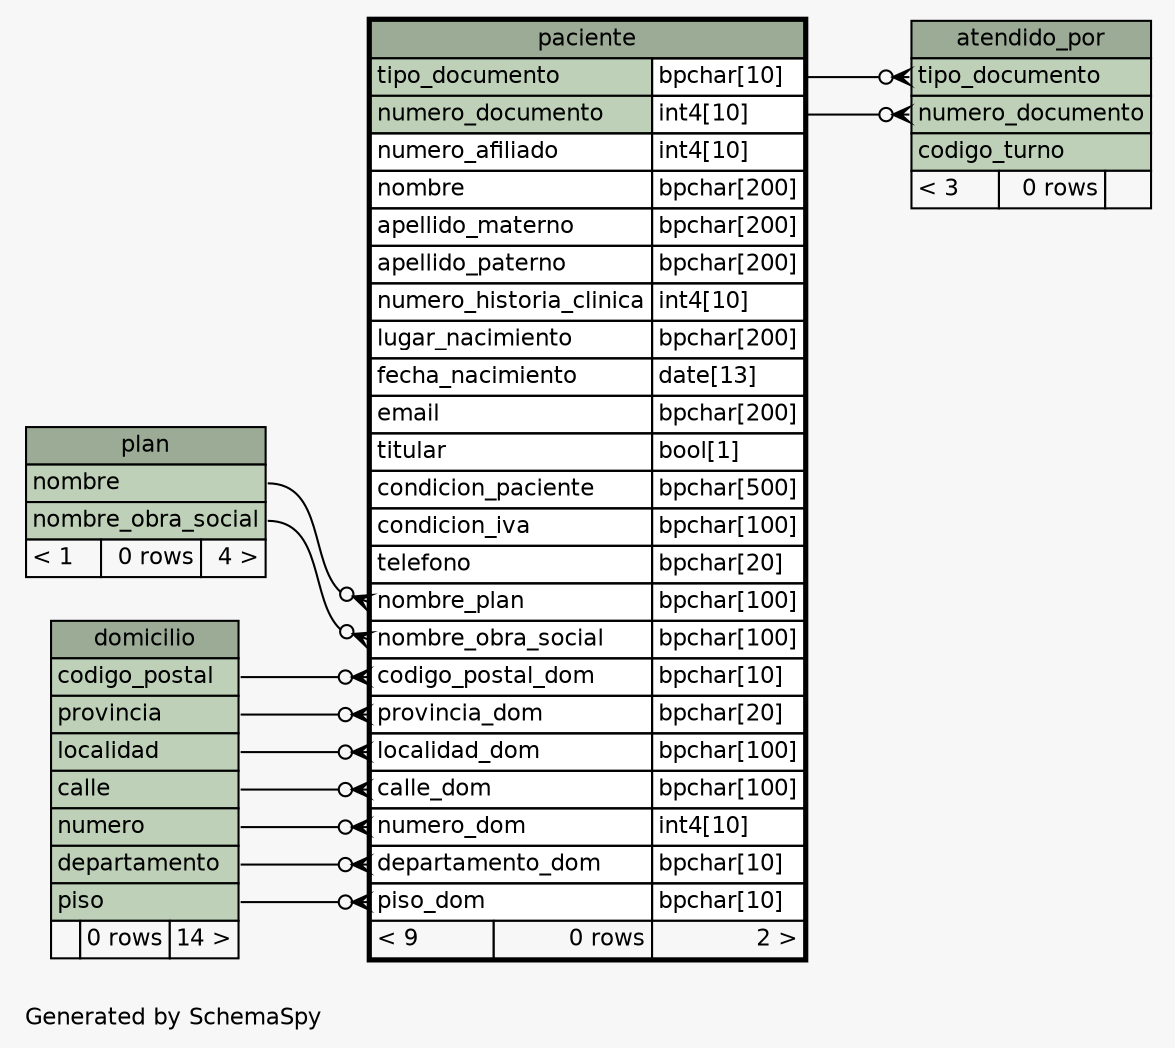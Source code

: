 // dot 2.26.3 on Linux 3.8.0-35-generic
// SchemaSpy rev 590
digraph "oneDegreeRelationshipsDiagram" {
  graph [
    rankdir="RL"
    bgcolor="#f7f7f7"
    label="\nGenerated by SchemaSpy"
    labeljust="l"
    nodesep="0.18"
    ranksep="0.46"
    fontname="Helvetica"
    fontsize="11"
  ];
  node [
    fontname="Helvetica"
    fontsize="11"
    shape="plaintext"
  ];
  edge [
    arrowsize="0.8"
  ];
  "atendido_por":"numero_documento":w -> "paciente":"numero_documento.type":e [arrowhead=none dir=back arrowtail=crowodot];
  "atendido_por":"tipo_documento":w -> "paciente":"tipo_documento.type":e [arrowhead=none dir=back arrowtail=crowodot];
  "paciente":"calle_dom":w -> "domicilio":"calle":e [arrowhead=none dir=back arrowtail=crowodot];
  "paciente":"codigo_postal_dom":w -> "domicilio":"codigo_postal":e [arrowhead=none dir=back arrowtail=crowodot];
  "paciente":"departamento_dom":w -> "domicilio":"departamento":e [arrowhead=none dir=back arrowtail=crowodot];
  "paciente":"localidad_dom":w -> "domicilio":"localidad":e [arrowhead=none dir=back arrowtail=crowodot];
  "paciente":"nombre_obra_social":w -> "plan":"nombre_obra_social":e [arrowhead=none dir=back arrowtail=crowodot];
  "paciente":"nombre_plan":w -> "plan":"nombre":e [arrowhead=none dir=back arrowtail=crowodot];
  "paciente":"numero_dom":w -> "domicilio":"numero":e [arrowhead=none dir=back arrowtail=crowodot];
  "paciente":"piso_dom":w -> "domicilio":"piso":e [arrowhead=none dir=back arrowtail=crowodot];
  "paciente":"provincia_dom":w -> "domicilio":"provincia":e [arrowhead=none dir=back arrowtail=crowodot];
  "atendido_por" [
    label=<
    <TABLE BORDER="0" CELLBORDER="1" CELLSPACING="0" BGCOLOR="#ffffff">
      <TR><TD COLSPAN="3" BGCOLOR="#9bab96" ALIGN="CENTER">atendido_por</TD></TR>
      <TR><TD PORT="tipo_documento" COLSPAN="3" BGCOLOR="#bed1b8" ALIGN="LEFT">tipo_documento</TD></TR>
      <TR><TD PORT="numero_documento" COLSPAN="3" BGCOLOR="#bed1b8" ALIGN="LEFT">numero_documento</TD></TR>
      <TR><TD PORT="codigo_turno" COLSPAN="3" BGCOLOR="#bed1b8" ALIGN="LEFT">codigo_turno</TD></TR>
      <TR><TD ALIGN="LEFT" BGCOLOR="#f7f7f7">&lt; 3</TD><TD ALIGN="RIGHT" BGCOLOR="#f7f7f7">0 rows</TD><TD ALIGN="RIGHT" BGCOLOR="#f7f7f7">  </TD></TR>
    </TABLE>>
    URL="atendido_por.html"
    tooltip="atendido_por"
  ];
  "domicilio" [
    label=<
    <TABLE BORDER="0" CELLBORDER="1" CELLSPACING="0" BGCOLOR="#ffffff">
      <TR><TD COLSPAN="3" BGCOLOR="#9bab96" ALIGN="CENTER">domicilio</TD></TR>
      <TR><TD PORT="codigo_postal" COLSPAN="3" BGCOLOR="#bed1b8" ALIGN="LEFT">codigo_postal</TD></TR>
      <TR><TD PORT="provincia" COLSPAN="3" BGCOLOR="#bed1b8" ALIGN="LEFT">provincia</TD></TR>
      <TR><TD PORT="localidad" COLSPAN="3" BGCOLOR="#bed1b8" ALIGN="LEFT">localidad</TD></TR>
      <TR><TD PORT="calle" COLSPAN="3" BGCOLOR="#bed1b8" ALIGN="LEFT">calle</TD></TR>
      <TR><TD PORT="numero" COLSPAN="3" BGCOLOR="#bed1b8" ALIGN="LEFT">numero</TD></TR>
      <TR><TD PORT="departamento" COLSPAN="3" BGCOLOR="#bed1b8" ALIGN="LEFT">departamento</TD></TR>
      <TR><TD PORT="piso" COLSPAN="3" BGCOLOR="#bed1b8" ALIGN="LEFT">piso</TD></TR>
      <TR><TD ALIGN="LEFT" BGCOLOR="#f7f7f7">  </TD><TD ALIGN="RIGHT" BGCOLOR="#f7f7f7">0 rows</TD><TD ALIGN="RIGHT" BGCOLOR="#f7f7f7">14 &gt;</TD></TR>
    </TABLE>>
    URL="domicilio.html"
    tooltip="domicilio"
  ];
  "paciente" [
    label=<
    <TABLE BORDER="2" CELLBORDER="1" CELLSPACING="0" BGCOLOR="#ffffff">
      <TR><TD COLSPAN="3" BGCOLOR="#9bab96" ALIGN="CENTER">paciente</TD></TR>
      <TR><TD PORT="tipo_documento" COLSPAN="2" BGCOLOR="#bed1b8" ALIGN="LEFT">tipo_documento</TD><TD PORT="tipo_documento.type" ALIGN="LEFT">bpchar[10]</TD></TR>
      <TR><TD PORT="numero_documento" COLSPAN="2" BGCOLOR="#bed1b8" ALIGN="LEFT">numero_documento</TD><TD PORT="numero_documento.type" ALIGN="LEFT">int4[10]</TD></TR>
      <TR><TD PORT="numero_afiliado" COLSPAN="2" ALIGN="LEFT">numero_afiliado</TD><TD PORT="numero_afiliado.type" ALIGN="LEFT">int4[10]</TD></TR>
      <TR><TD PORT="nombre" COLSPAN="2" ALIGN="LEFT">nombre</TD><TD PORT="nombre.type" ALIGN="LEFT">bpchar[200]</TD></TR>
      <TR><TD PORT="apellido_materno" COLSPAN="2" ALIGN="LEFT">apellido_materno</TD><TD PORT="apellido_materno.type" ALIGN="LEFT">bpchar[200]</TD></TR>
      <TR><TD PORT="apellido_paterno" COLSPAN="2" ALIGN="LEFT">apellido_paterno</TD><TD PORT="apellido_paterno.type" ALIGN="LEFT">bpchar[200]</TD></TR>
      <TR><TD PORT="numero_historia_clinica" COLSPAN="2" ALIGN="LEFT">numero_historia_clinica</TD><TD PORT="numero_historia_clinica.type" ALIGN="LEFT">int4[10]</TD></TR>
      <TR><TD PORT="lugar_nacimiento" COLSPAN="2" ALIGN="LEFT">lugar_nacimiento</TD><TD PORT="lugar_nacimiento.type" ALIGN="LEFT">bpchar[200]</TD></TR>
      <TR><TD PORT="fecha_nacimiento" COLSPAN="2" ALIGN="LEFT">fecha_nacimiento</TD><TD PORT="fecha_nacimiento.type" ALIGN="LEFT">date[13]</TD></TR>
      <TR><TD PORT="email" COLSPAN="2" ALIGN="LEFT">email</TD><TD PORT="email.type" ALIGN="LEFT">bpchar[200]</TD></TR>
      <TR><TD PORT="titular" COLSPAN="2" ALIGN="LEFT">titular</TD><TD PORT="titular.type" ALIGN="LEFT">bool[1]</TD></TR>
      <TR><TD PORT="condicion_paciente" COLSPAN="2" ALIGN="LEFT">condicion_paciente</TD><TD PORT="condicion_paciente.type" ALIGN="LEFT">bpchar[500]</TD></TR>
      <TR><TD PORT="condicion_iva" COLSPAN="2" ALIGN="LEFT">condicion_iva</TD><TD PORT="condicion_iva.type" ALIGN="LEFT">bpchar[100]</TD></TR>
      <TR><TD PORT="telefono" COLSPAN="2" ALIGN="LEFT">telefono</TD><TD PORT="telefono.type" ALIGN="LEFT">bpchar[20]</TD></TR>
      <TR><TD PORT="nombre_plan" COLSPAN="2" ALIGN="LEFT">nombre_plan</TD><TD PORT="nombre_plan.type" ALIGN="LEFT">bpchar[100]</TD></TR>
      <TR><TD PORT="nombre_obra_social" COLSPAN="2" ALIGN="LEFT">nombre_obra_social</TD><TD PORT="nombre_obra_social.type" ALIGN="LEFT">bpchar[100]</TD></TR>
      <TR><TD PORT="codigo_postal_dom" COLSPAN="2" ALIGN="LEFT">codigo_postal_dom</TD><TD PORT="codigo_postal_dom.type" ALIGN="LEFT">bpchar[10]</TD></TR>
      <TR><TD PORT="provincia_dom" COLSPAN="2" ALIGN="LEFT">provincia_dom</TD><TD PORT="provincia_dom.type" ALIGN="LEFT">bpchar[20]</TD></TR>
      <TR><TD PORT="localidad_dom" COLSPAN="2" ALIGN="LEFT">localidad_dom</TD><TD PORT="localidad_dom.type" ALIGN="LEFT">bpchar[100]</TD></TR>
      <TR><TD PORT="calle_dom" COLSPAN="2" ALIGN="LEFT">calle_dom</TD><TD PORT="calle_dom.type" ALIGN="LEFT">bpchar[100]</TD></TR>
      <TR><TD PORT="numero_dom" COLSPAN="2" ALIGN="LEFT">numero_dom</TD><TD PORT="numero_dom.type" ALIGN="LEFT">int4[10]</TD></TR>
      <TR><TD PORT="departamento_dom" COLSPAN="2" ALIGN="LEFT">departamento_dom</TD><TD PORT="departamento_dom.type" ALIGN="LEFT">bpchar[10]</TD></TR>
      <TR><TD PORT="piso_dom" COLSPAN="2" ALIGN="LEFT">piso_dom</TD><TD PORT="piso_dom.type" ALIGN="LEFT">bpchar[10]</TD></TR>
      <TR><TD ALIGN="LEFT" BGCOLOR="#f7f7f7">&lt; 9</TD><TD ALIGN="RIGHT" BGCOLOR="#f7f7f7">0 rows</TD><TD ALIGN="RIGHT" BGCOLOR="#f7f7f7">2 &gt;</TD></TR>
    </TABLE>>
    URL="paciente.html"
    tooltip="paciente"
  ];
  "plan" [
    label=<
    <TABLE BORDER="0" CELLBORDER="1" CELLSPACING="0" BGCOLOR="#ffffff">
      <TR><TD COLSPAN="3" BGCOLOR="#9bab96" ALIGN="CENTER">plan</TD></TR>
      <TR><TD PORT="nombre" COLSPAN="3" BGCOLOR="#bed1b8" ALIGN="LEFT">nombre</TD></TR>
      <TR><TD PORT="nombre_obra_social" COLSPAN="3" BGCOLOR="#bed1b8" ALIGN="LEFT">nombre_obra_social</TD></TR>
      <TR><TD ALIGN="LEFT" BGCOLOR="#f7f7f7">&lt; 1</TD><TD ALIGN="RIGHT" BGCOLOR="#f7f7f7">0 rows</TD><TD ALIGN="RIGHT" BGCOLOR="#f7f7f7">4 &gt;</TD></TR>
    </TABLE>>
    URL="plan.html"
    tooltip="plan"
  ];
}
